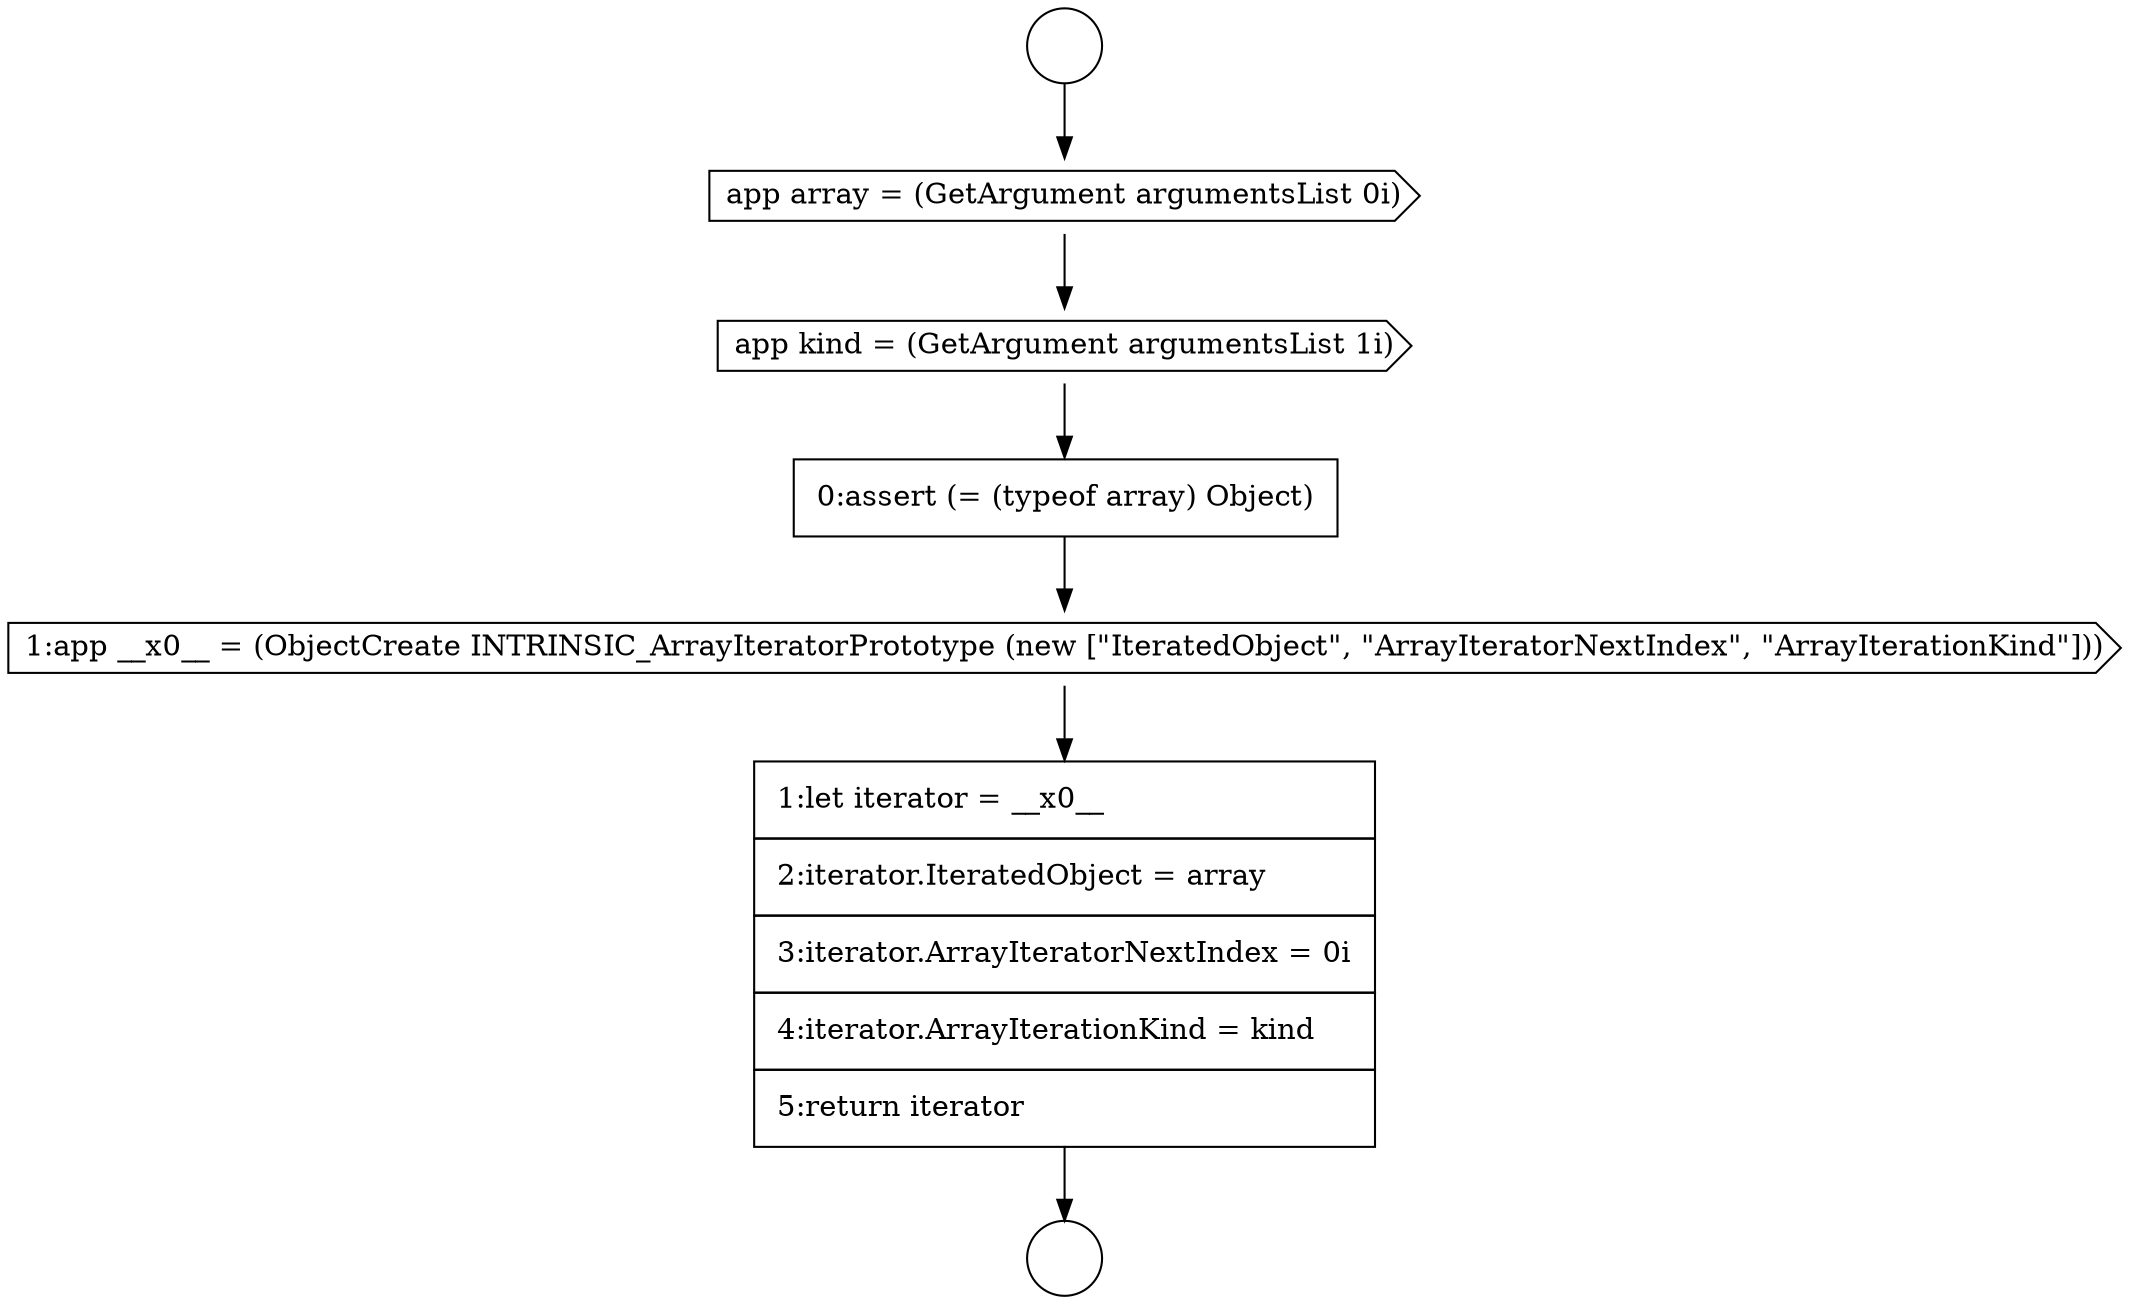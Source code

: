 digraph {
  node0 [shape=circle label=" " color="black" fillcolor="white" style=filled]
  node5 [shape=cds, label=<<font color="black">1:app __x0__ = (ObjectCreate INTRINSIC_ArrayIteratorPrototype (new [&quot;IteratedObject&quot;, &quot;ArrayIteratorNextIndex&quot;, &quot;ArrayIterationKind&quot;]))</font>> color="black" fillcolor="white" style=filled]
  node1 [shape=circle label=" " color="black" fillcolor="white" style=filled]
  node6 [shape=none, margin=0, label=<<font color="black">
    <table border="0" cellborder="1" cellspacing="0" cellpadding="10">
      <tr><td align="left">1:let iterator = __x0__</td></tr>
      <tr><td align="left">2:iterator.IteratedObject = array</td></tr>
      <tr><td align="left">3:iterator.ArrayIteratorNextIndex = 0i</td></tr>
      <tr><td align="left">4:iterator.ArrayIterationKind = kind</td></tr>
      <tr><td align="left">5:return iterator</td></tr>
    </table>
  </font>> color="black" fillcolor="white" style=filled]
  node2 [shape=cds, label=<<font color="black">app array = (GetArgument argumentsList 0i)</font>> color="black" fillcolor="white" style=filled]
  node3 [shape=cds, label=<<font color="black">app kind = (GetArgument argumentsList 1i)</font>> color="black" fillcolor="white" style=filled]
  node4 [shape=none, margin=0, label=<<font color="black">
    <table border="0" cellborder="1" cellspacing="0" cellpadding="10">
      <tr><td align="left">0:assert (= (typeof array) Object)</td></tr>
    </table>
  </font>> color="black" fillcolor="white" style=filled]
  node2 -> node3 [ color="black"]
  node0 -> node2 [ color="black"]
  node4 -> node5 [ color="black"]
  node6 -> node1 [ color="black"]
  node5 -> node6 [ color="black"]
  node3 -> node4 [ color="black"]
}
